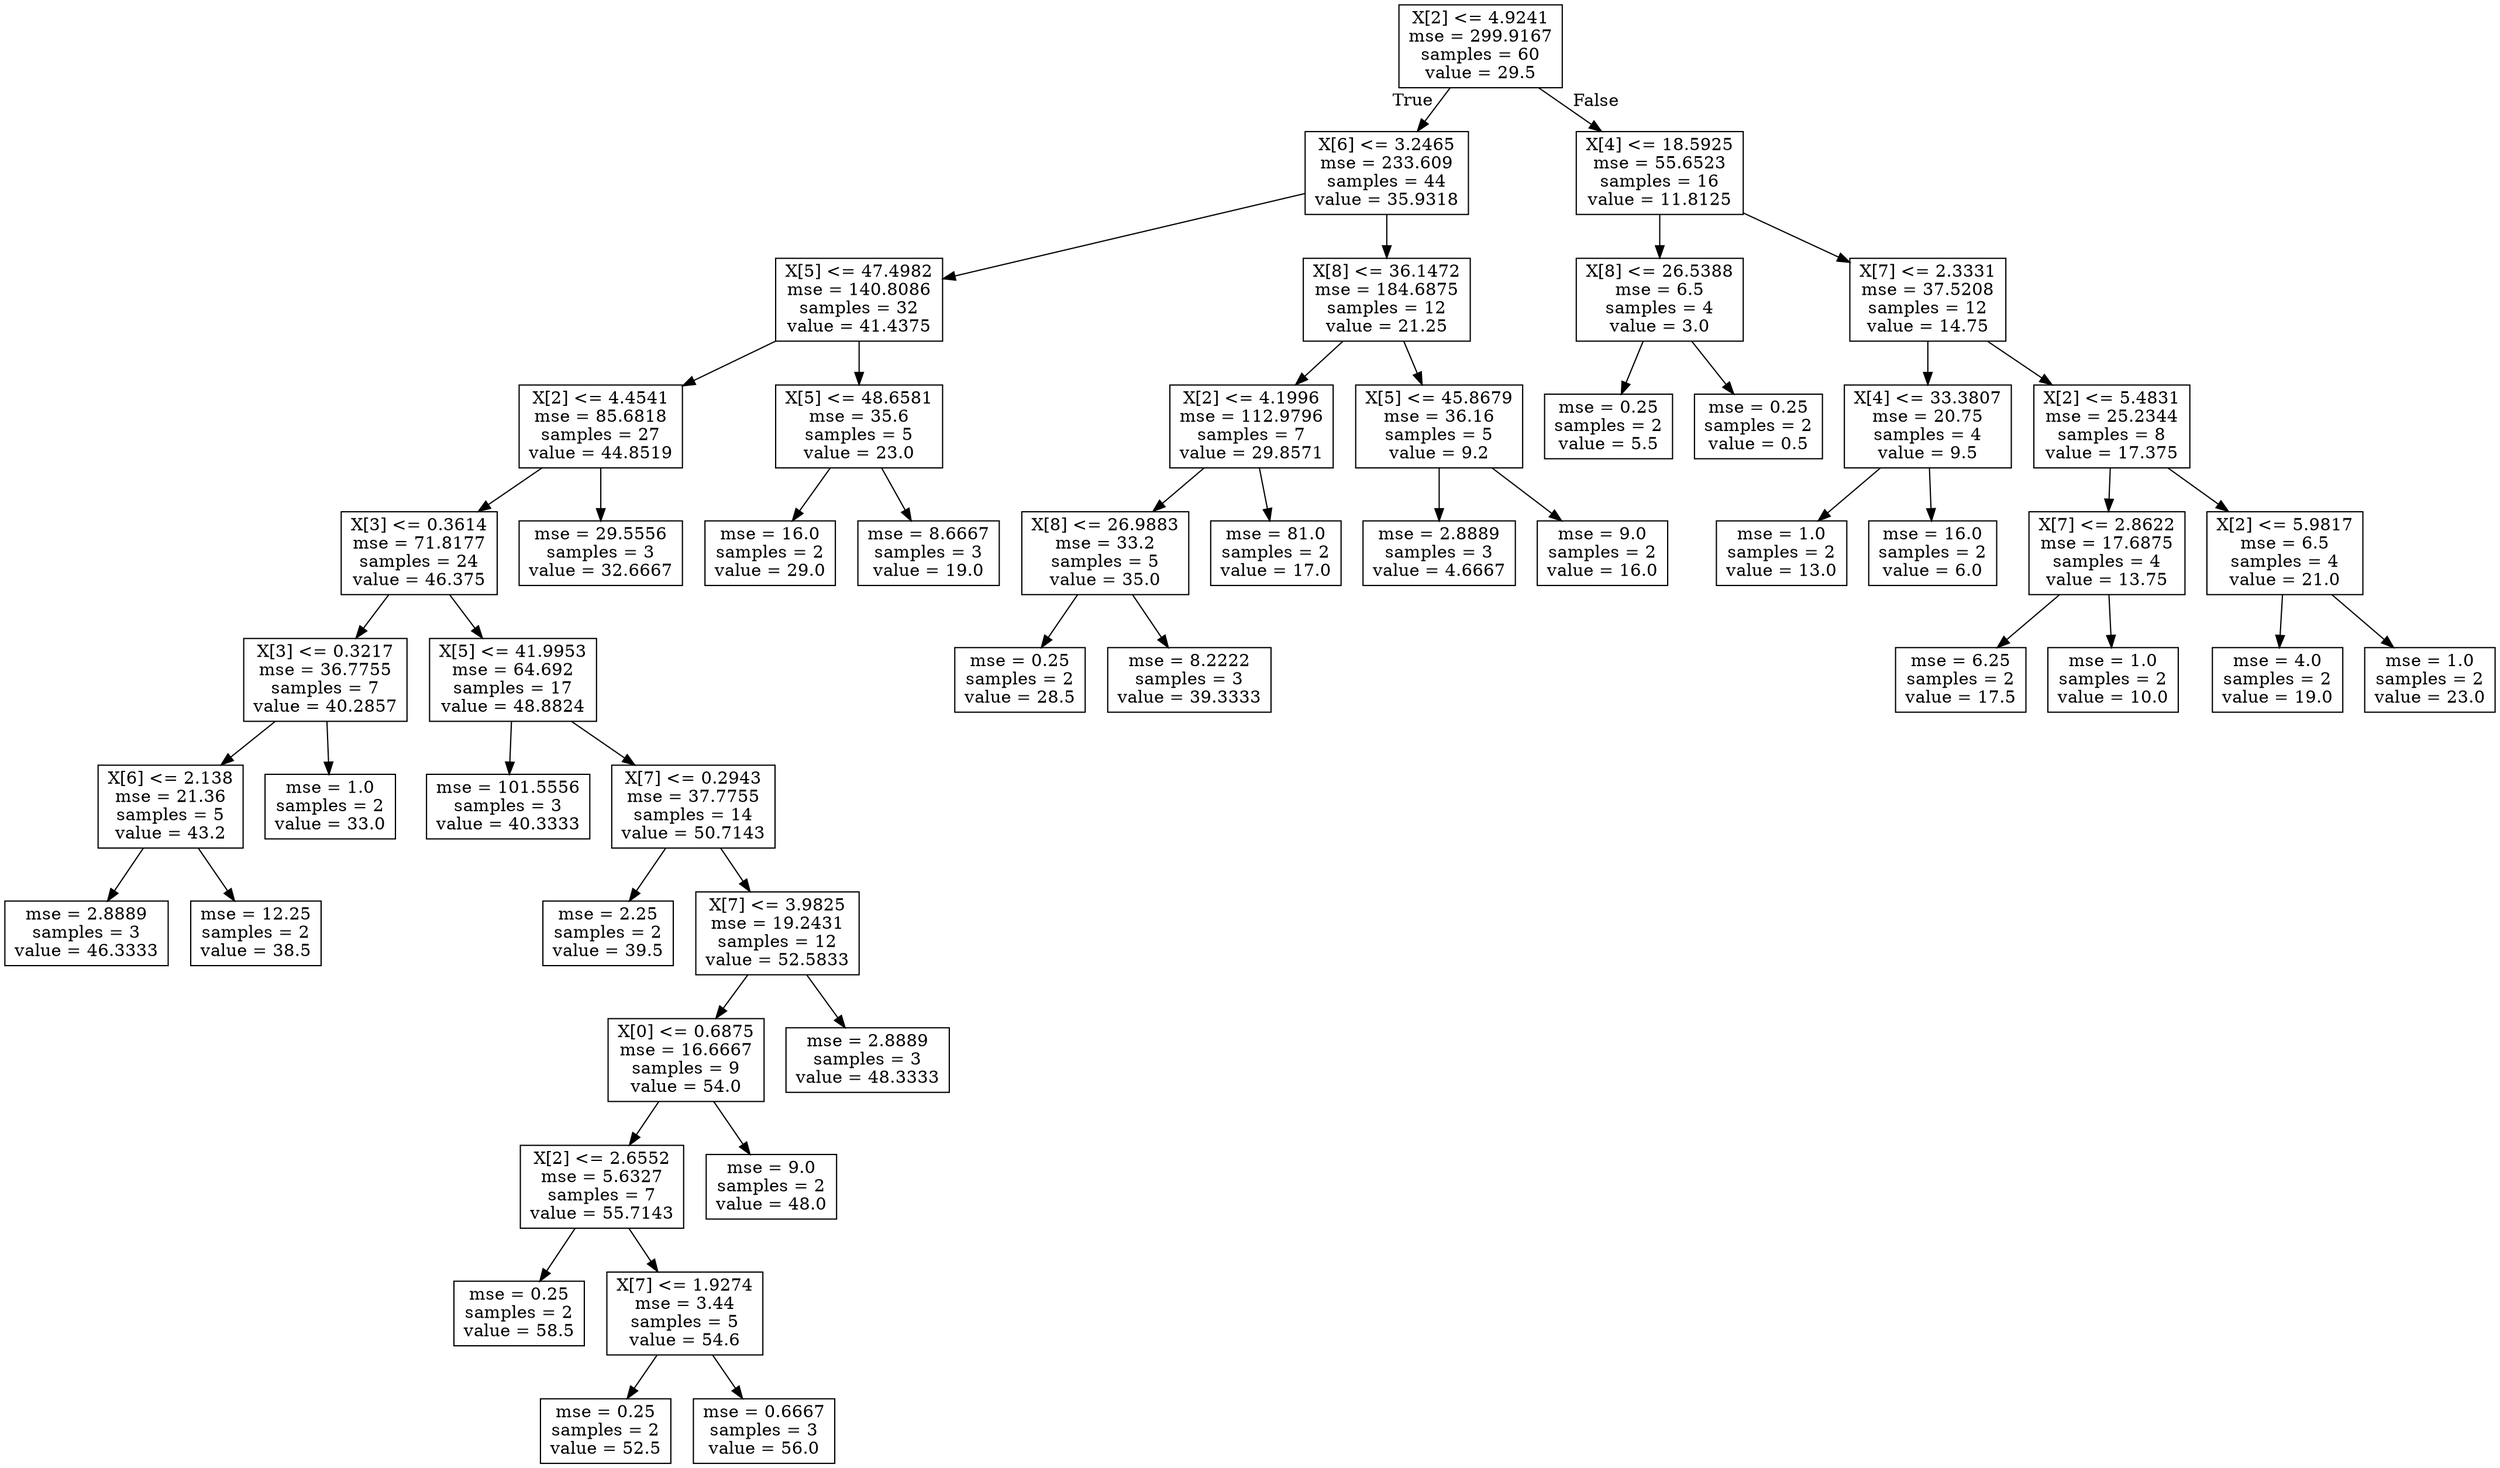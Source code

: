 digraph Tree {
node [shape=box] ;
0 [label="X[2] <= 4.9241\nmse = 299.9167\nsamples = 60\nvalue = 29.5"] ;
1 [label="X[6] <= 3.2465\nmse = 233.609\nsamples = 44\nvalue = 35.9318"] ;
0 -> 1 [labeldistance=2.5, labelangle=45, headlabel="True"] ;
2 [label="X[5] <= 47.4982\nmse = 140.8086\nsamples = 32\nvalue = 41.4375"] ;
1 -> 2 ;
3 [label="X[2] <= 4.4541\nmse = 85.6818\nsamples = 27\nvalue = 44.8519"] ;
2 -> 3 ;
4 [label="X[3] <= 0.3614\nmse = 71.8177\nsamples = 24\nvalue = 46.375"] ;
3 -> 4 ;
5 [label="X[3] <= 0.3217\nmse = 36.7755\nsamples = 7\nvalue = 40.2857"] ;
4 -> 5 ;
6 [label="X[6] <= 2.138\nmse = 21.36\nsamples = 5\nvalue = 43.2"] ;
5 -> 6 ;
7 [label="mse = 2.8889\nsamples = 3\nvalue = 46.3333"] ;
6 -> 7 ;
8 [label="mse = 12.25\nsamples = 2\nvalue = 38.5"] ;
6 -> 8 ;
9 [label="mse = 1.0\nsamples = 2\nvalue = 33.0"] ;
5 -> 9 ;
10 [label="X[5] <= 41.9953\nmse = 64.692\nsamples = 17\nvalue = 48.8824"] ;
4 -> 10 ;
11 [label="mse = 101.5556\nsamples = 3\nvalue = 40.3333"] ;
10 -> 11 ;
12 [label="X[7] <= 0.2943\nmse = 37.7755\nsamples = 14\nvalue = 50.7143"] ;
10 -> 12 ;
13 [label="mse = 2.25\nsamples = 2\nvalue = 39.5"] ;
12 -> 13 ;
14 [label="X[7] <= 3.9825\nmse = 19.2431\nsamples = 12\nvalue = 52.5833"] ;
12 -> 14 ;
15 [label="X[0] <= 0.6875\nmse = 16.6667\nsamples = 9\nvalue = 54.0"] ;
14 -> 15 ;
16 [label="X[2] <= 2.6552\nmse = 5.6327\nsamples = 7\nvalue = 55.7143"] ;
15 -> 16 ;
17 [label="mse = 0.25\nsamples = 2\nvalue = 58.5"] ;
16 -> 17 ;
18 [label="X[7] <= 1.9274\nmse = 3.44\nsamples = 5\nvalue = 54.6"] ;
16 -> 18 ;
19 [label="mse = 0.25\nsamples = 2\nvalue = 52.5"] ;
18 -> 19 ;
20 [label="mse = 0.6667\nsamples = 3\nvalue = 56.0"] ;
18 -> 20 ;
21 [label="mse = 9.0\nsamples = 2\nvalue = 48.0"] ;
15 -> 21 ;
22 [label="mse = 2.8889\nsamples = 3\nvalue = 48.3333"] ;
14 -> 22 ;
23 [label="mse = 29.5556\nsamples = 3\nvalue = 32.6667"] ;
3 -> 23 ;
24 [label="X[5] <= 48.6581\nmse = 35.6\nsamples = 5\nvalue = 23.0"] ;
2 -> 24 ;
25 [label="mse = 16.0\nsamples = 2\nvalue = 29.0"] ;
24 -> 25 ;
26 [label="mse = 8.6667\nsamples = 3\nvalue = 19.0"] ;
24 -> 26 ;
27 [label="X[8] <= 36.1472\nmse = 184.6875\nsamples = 12\nvalue = 21.25"] ;
1 -> 27 ;
28 [label="X[2] <= 4.1996\nmse = 112.9796\nsamples = 7\nvalue = 29.8571"] ;
27 -> 28 ;
29 [label="X[8] <= 26.9883\nmse = 33.2\nsamples = 5\nvalue = 35.0"] ;
28 -> 29 ;
30 [label="mse = 0.25\nsamples = 2\nvalue = 28.5"] ;
29 -> 30 ;
31 [label="mse = 8.2222\nsamples = 3\nvalue = 39.3333"] ;
29 -> 31 ;
32 [label="mse = 81.0\nsamples = 2\nvalue = 17.0"] ;
28 -> 32 ;
33 [label="X[5] <= 45.8679\nmse = 36.16\nsamples = 5\nvalue = 9.2"] ;
27 -> 33 ;
34 [label="mse = 2.8889\nsamples = 3\nvalue = 4.6667"] ;
33 -> 34 ;
35 [label="mse = 9.0\nsamples = 2\nvalue = 16.0"] ;
33 -> 35 ;
36 [label="X[4] <= 18.5925\nmse = 55.6523\nsamples = 16\nvalue = 11.8125"] ;
0 -> 36 [labeldistance=2.5, labelangle=-45, headlabel="False"] ;
37 [label="X[8] <= 26.5388\nmse = 6.5\nsamples = 4\nvalue = 3.0"] ;
36 -> 37 ;
38 [label="mse = 0.25\nsamples = 2\nvalue = 5.5"] ;
37 -> 38 ;
39 [label="mse = 0.25\nsamples = 2\nvalue = 0.5"] ;
37 -> 39 ;
40 [label="X[7] <= 2.3331\nmse = 37.5208\nsamples = 12\nvalue = 14.75"] ;
36 -> 40 ;
41 [label="X[4] <= 33.3807\nmse = 20.75\nsamples = 4\nvalue = 9.5"] ;
40 -> 41 ;
42 [label="mse = 1.0\nsamples = 2\nvalue = 13.0"] ;
41 -> 42 ;
43 [label="mse = 16.0\nsamples = 2\nvalue = 6.0"] ;
41 -> 43 ;
44 [label="X[2] <= 5.4831\nmse = 25.2344\nsamples = 8\nvalue = 17.375"] ;
40 -> 44 ;
45 [label="X[7] <= 2.8622\nmse = 17.6875\nsamples = 4\nvalue = 13.75"] ;
44 -> 45 ;
46 [label="mse = 6.25\nsamples = 2\nvalue = 17.5"] ;
45 -> 46 ;
47 [label="mse = 1.0\nsamples = 2\nvalue = 10.0"] ;
45 -> 47 ;
48 [label="X[2] <= 5.9817\nmse = 6.5\nsamples = 4\nvalue = 21.0"] ;
44 -> 48 ;
49 [label="mse = 4.0\nsamples = 2\nvalue = 19.0"] ;
48 -> 49 ;
50 [label="mse = 1.0\nsamples = 2\nvalue = 23.0"] ;
48 -> 50 ;
}
